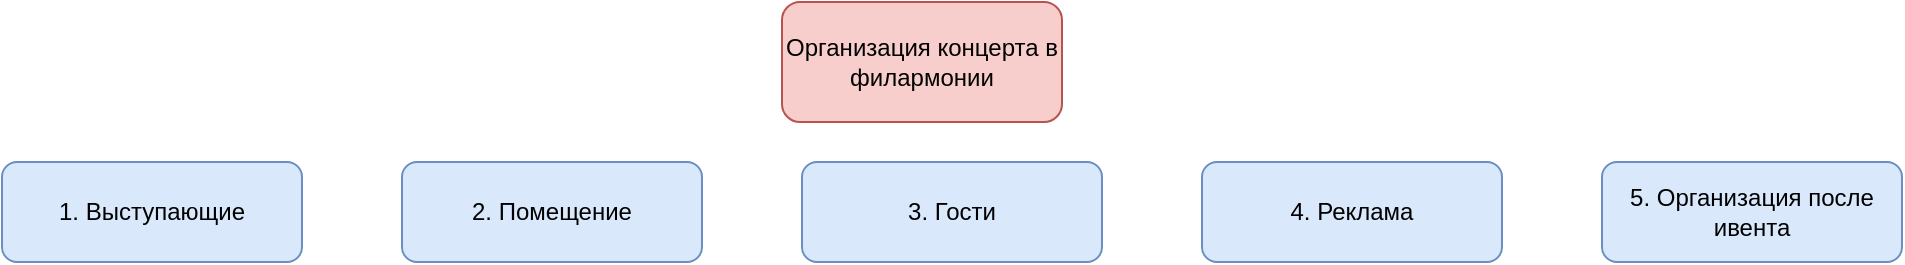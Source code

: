 <mxfile version="15.6.5" type="github">
  <diagram id="Rc9qcDZmQnPBhFp7f8N4" name="Page-1">
    <mxGraphModel dx="1422" dy="794" grid="1" gridSize="10" guides="1" tooltips="1" connect="1" arrows="1" fold="1" page="1" pageScale="1" pageWidth="1000" pageHeight="700" math="0" shadow="0">
      <root>
        <mxCell id="0" />
        <mxCell id="1" parent="0" />
        <mxCell id="G38BLfRJEZh8R4Xd1Hig-1" value="Организация концерта в филармонии" style="rounded=1;whiteSpace=wrap;html=1;fillColor=#f8cecc;strokeColor=#b85450;fontColor=default;" vertex="1" parent="1">
          <mxGeometry x="430" y="20" width="140" height="60" as="geometry" />
        </mxCell>
        <mxCell id="G38BLfRJEZh8R4Xd1Hig-2" value="1. Выступающие" style="rounded=1;whiteSpace=wrap;html=1;fillColor=#dae8fc;strokeColor=#6c8ebf;fontColor=default;" vertex="1" parent="1">
          <mxGeometry x="40" y="100" width="150" height="50" as="geometry" />
        </mxCell>
        <mxCell id="G38BLfRJEZh8R4Xd1Hig-3" value="2. Помещение" style="rounded=1;whiteSpace=wrap;html=1;fillColor=#dae8fc;strokeColor=#6c8ebf;fontColor=default;" vertex="1" parent="1">
          <mxGeometry x="240" y="100" width="150" height="50" as="geometry" />
        </mxCell>
        <mxCell id="G38BLfRJEZh8R4Xd1Hig-4" value="3. Гости" style="rounded=1;whiteSpace=wrap;html=1;fillColor=#dae8fc;strokeColor=#6c8ebf;fontColor=default;" vertex="1" parent="1">
          <mxGeometry x="440" y="100" width="150" height="50" as="geometry" />
        </mxCell>
        <mxCell id="G38BLfRJEZh8R4Xd1Hig-5" value="4. Реклама" style="rounded=1;whiteSpace=wrap;html=1;fillColor=#dae8fc;strokeColor=#6c8ebf;fontColor=default;" vertex="1" parent="1">
          <mxGeometry x="640" y="100" width="150" height="50" as="geometry" />
        </mxCell>
        <mxCell id="G38BLfRJEZh8R4Xd1Hig-6" value="5. Организация после ивента" style="rounded=1;whiteSpace=wrap;html=1;fillColor=#dae8fc;strokeColor=#6c8ebf;fontColor=default;" vertex="1" parent="1">
          <mxGeometry x="840" y="100" width="150" height="50" as="geometry" />
        </mxCell>
      </root>
    </mxGraphModel>
  </diagram>
</mxfile>
